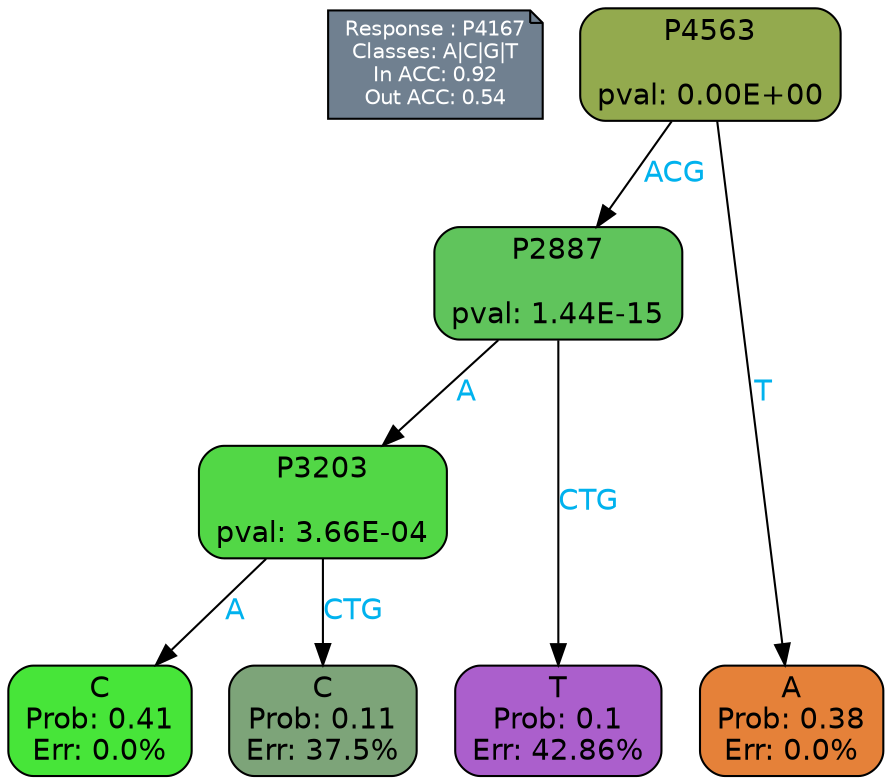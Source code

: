 digraph Tree {
node [shape=box, style="filled, rounded", color="black", fontname=helvetica] ;
graph [ranksep=equally, splines=polylines, bgcolor=transparent, dpi=600] ;
edge [fontname=helvetica] ;
LEGEND [label="Response : P4167
Classes: A|C|G|T
In ACC: 0.92
Out ACC: 0.54
",shape=note,align=left,style=filled,fillcolor="slategray",fontcolor="white",fontsize=10];1 [label="P4563

pval: 0.00E+00", fillcolor="#93aa4e"] ;
2 [label="P2887

pval: 1.44E-15", fillcolor="#60c45c"] ;
3 [label="P3203

pval: 3.66E-04", fillcolor="#52d746"] ;
4 [label="C
Prob: 0.41
Err: 0.0%", fillcolor="#47e539"] ;
5 [label="C
Prob: 0.11
Err: 37.5%", fillcolor="#7da479"] ;
6 [label="T
Prob: 0.1
Err: 42.86%", fillcolor="#ab5fcc"] ;
7 [label="A
Prob: 0.38
Err: 0.0%", fillcolor="#e58139"] ;
1 -> 2 [label="ACG",fontcolor=deepskyblue2] ;
1 -> 7 [label="T",fontcolor=deepskyblue2] ;
2 -> 3 [label="A",fontcolor=deepskyblue2] ;
2 -> 6 [label="CTG",fontcolor=deepskyblue2] ;
3 -> 4 [label="A",fontcolor=deepskyblue2] ;
3 -> 5 [label="CTG",fontcolor=deepskyblue2] ;
{rank = same; 4;5;6;7;}{rank = same; LEGEND;1;}}
